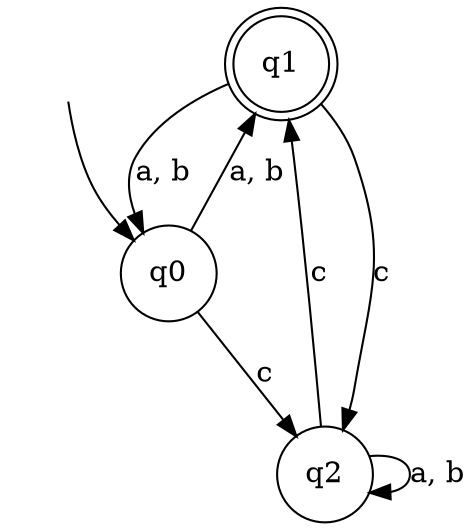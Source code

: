 digraph Automaton {

q1 [shape = doublecircle];

q2 [shape = circle];

_nil [style = invis];

q0 [shape = circle];

_nil -> q0;

q1 -> q0 [label = "a, b"];

q1 -> q2 [label = "c"];

q0 -> q2 [label = "c"];

q2 -> q1 [label = "c"];

q0 -> q1 [label = "a, b"];

q2 -> q2 [label = "a, b"];

}
